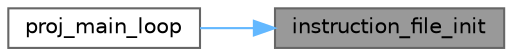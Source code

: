 digraph "instruction_file_init"
{
 // LATEX_PDF_SIZE
  bgcolor="transparent";
  edge [fontname=Helvetica,fontsize=10,labelfontname=Helvetica,labelfontsize=10];
  node [fontname=Helvetica,fontsize=10,shape=box,height=0.2,width=0.4];
  rankdir="RL";
  Node1 [label="instruction_file_init",height=0.2,width=0.4,color="gray40", fillcolor="grey60", style="filled", fontcolor="black",tooltip="Initializes the necessary XPM image files for the menu screen."];
  Node1 -> Node2 [dir="back",color="steelblue1",style="solid"];
  Node2 [label="proj_main_loop",height=0.2,width=0.4,color="grey40", fillcolor="white", style="filled",URL="$proj_8c.html#a2a16f651eccbd248e1ad3b3b924b143b",tooltip=" "];
}
